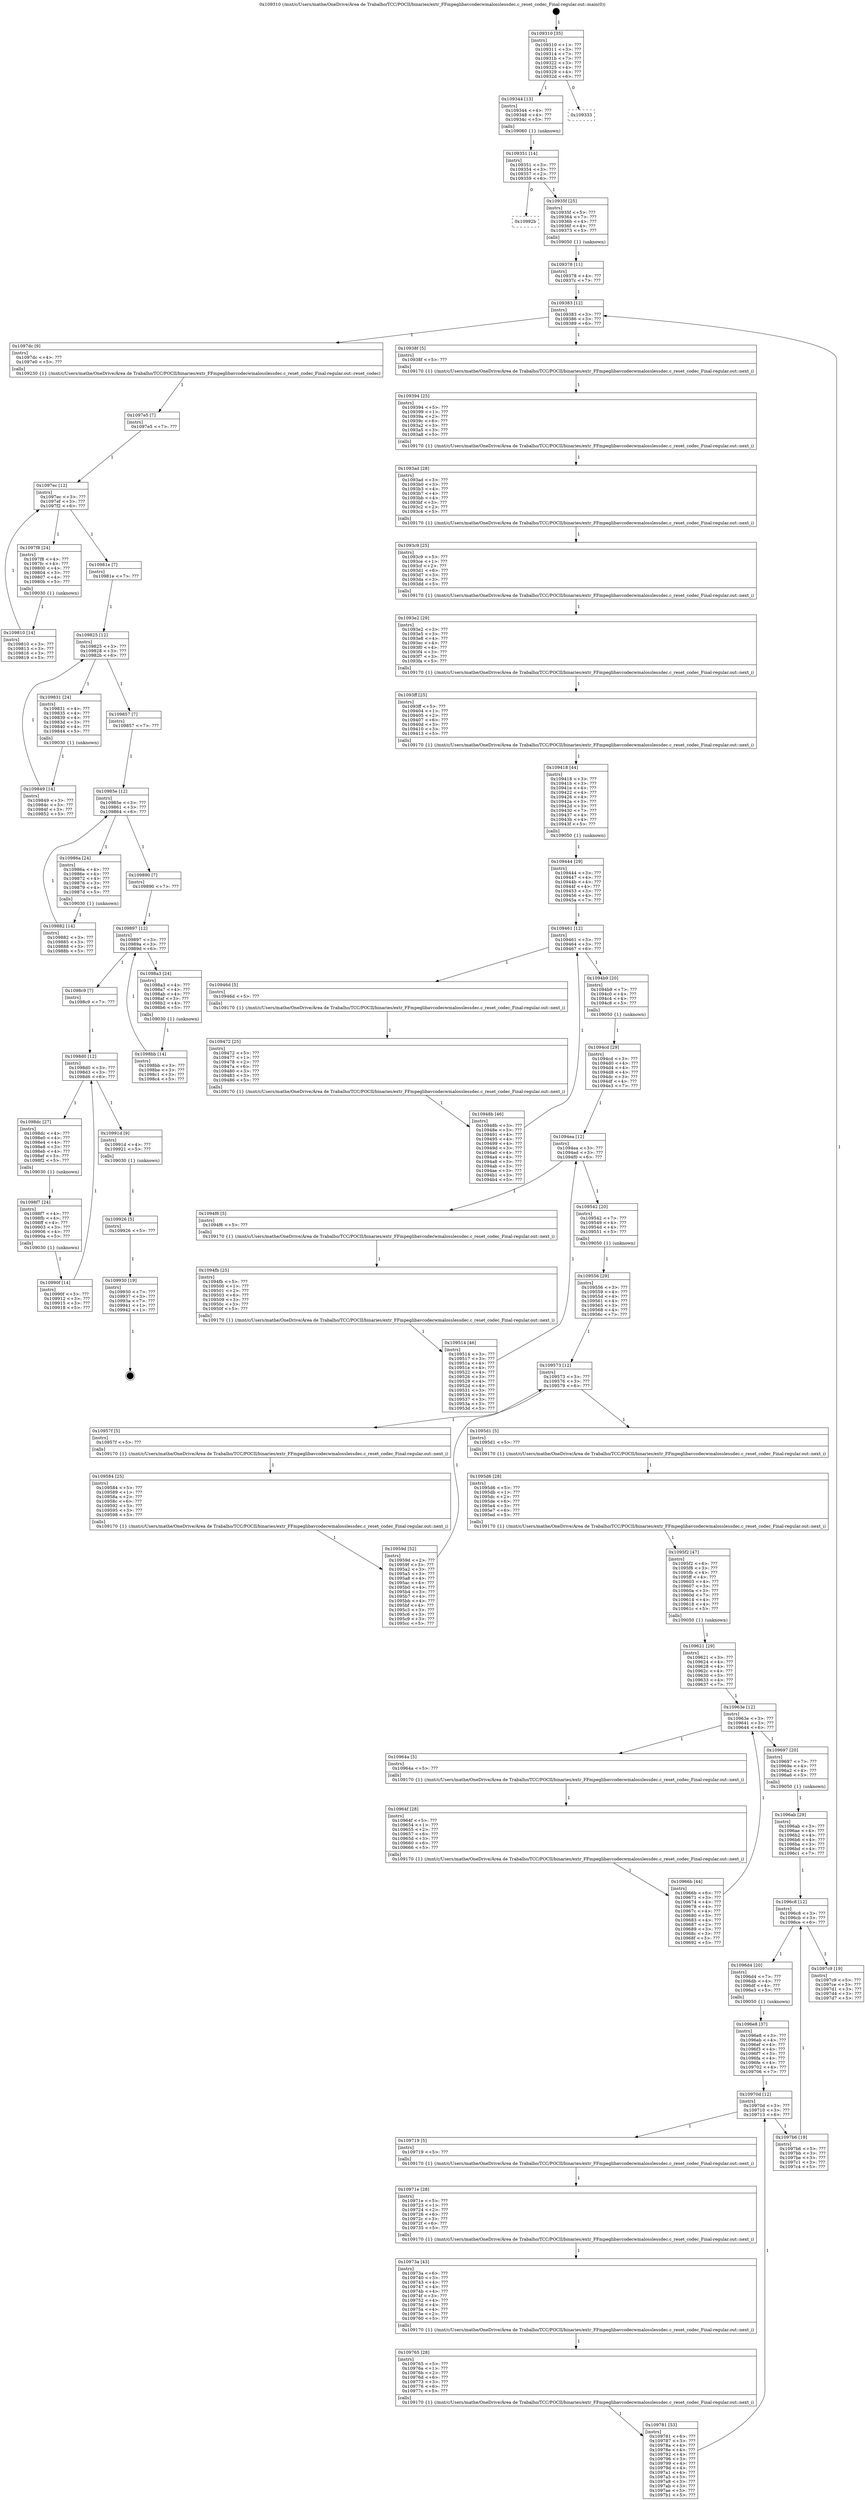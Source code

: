 digraph "0x109310" {
  label = "0x109310 (/mnt/c/Users/mathe/OneDrive/Área de Trabalho/TCC/POCII/binaries/extr_FFmpeglibavcodecwmalosslessdec.c_reset_codec_Final-regular.out::main(0))"
  labelloc = "t"
  node[shape=record]

  Entry [label="",width=0.3,height=0.3,shape=circle,fillcolor=black,style=filled]
  "0x109310" [label="{
     0x109310 [35]\l
     | [instrs]\l
     &nbsp;&nbsp;0x109310 \<+1\>: ???\l
     &nbsp;&nbsp;0x109311 \<+3\>: ???\l
     &nbsp;&nbsp;0x109314 \<+7\>: ???\l
     &nbsp;&nbsp;0x10931b \<+7\>: ???\l
     &nbsp;&nbsp;0x109322 \<+3\>: ???\l
     &nbsp;&nbsp;0x109325 \<+4\>: ???\l
     &nbsp;&nbsp;0x109329 \<+4\>: ???\l
     &nbsp;&nbsp;0x10932d \<+6\>: ???\l
  }"]
  "0x109344" [label="{
     0x109344 [13]\l
     | [instrs]\l
     &nbsp;&nbsp;0x109344 \<+4\>: ???\l
     &nbsp;&nbsp;0x109348 \<+4\>: ???\l
     &nbsp;&nbsp;0x10934c \<+5\>: ???\l
     | [calls]\l
     &nbsp;&nbsp;0x109060 \{1\} (unknown)\l
  }"]
  "0x109333" [label="{
     0x109333\l
  }", style=dashed]
  "0x109351" [label="{
     0x109351 [14]\l
     | [instrs]\l
     &nbsp;&nbsp;0x109351 \<+3\>: ???\l
     &nbsp;&nbsp;0x109354 \<+3\>: ???\l
     &nbsp;&nbsp;0x109357 \<+2\>: ???\l
     &nbsp;&nbsp;0x109359 \<+6\>: ???\l
  }"]
  "0x10992b" [label="{
     0x10992b\l
  }", style=dashed]
  "0x10935f" [label="{
     0x10935f [25]\l
     | [instrs]\l
     &nbsp;&nbsp;0x10935f \<+5\>: ???\l
     &nbsp;&nbsp;0x109364 \<+7\>: ???\l
     &nbsp;&nbsp;0x10936b \<+4\>: ???\l
     &nbsp;&nbsp;0x10936f \<+4\>: ???\l
     &nbsp;&nbsp;0x109373 \<+5\>: ???\l
     | [calls]\l
     &nbsp;&nbsp;0x109050 \{1\} (unknown)\l
  }"]
  Exit [label="",width=0.3,height=0.3,shape=circle,fillcolor=black,style=filled,peripheries=2]
  "0x109383" [label="{
     0x109383 [12]\l
     | [instrs]\l
     &nbsp;&nbsp;0x109383 \<+3\>: ???\l
     &nbsp;&nbsp;0x109386 \<+3\>: ???\l
     &nbsp;&nbsp;0x109389 \<+6\>: ???\l
  }"]
  "0x1097dc" [label="{
     0x1097dc [9]\l
     | [instrs]\l
     &nbsp;&nbsp;0x1097dc \<+4\>: ???\l
     &nbsp;&nbsp;0x1097e0 \<+5\>: ???\l
     | [calls]\l
     &nbsp;&nbsp;0x109230 \{1\} (/mnt/c/Users/mathe/OneDrive/Área de Trabalho/TCC/POCII/binaries/extr_FFmpeglibavcodecwmalosslessdec.c_reset_codec_Final-regular.out::reset_codec)\l
  }"]
  "0x10938f" [label="{
     0x10938f [5]\l
     | [instrs]\l
     &nbsp;&nbsp;0x10938f \<+5\>: ???\l
     | [calls]\l
     &nbsp;&nbsp;0x109170 \{1\} (/mnt/c/Users/mathe/OneDrive/Área de Trabalho/TCC/POCII/binaries/extr_FFmpeglibavcodecwmalosslessdec.c_reset_codec_Final-regular.out::next_i)\l
  }"]
  "0x109394" [label="{
     0x109394 [25]\l
     | [instrs]\l
     &nbsp;&nbsp;0x109394 \<+5\>: ???\l
     &nbsp;&nbsp;0x109399 \<+1\>: ???\l
     &nbsp;&nbsp;0x10939a \<+2\>: ???\l
     &nbsp;&nbsp;0x10939c \<+6\>: ???\l
     &nbsp;&nbsp;0x1093a2 \<+3\>: ???\l
     &nbsp;&nbsp;0x1093a5 \<+3\>: ???\l
     &nbsp;&nbsp;0x1093a8 \<+5\>: ???\l
     | [calls]\l
     &nbsp;&nbsp;0x109170 \{1\} (/mnt/c/Users/mathe/OneDrive/Área de Trabalho/TCC/POCII/binaries/extr_FFmpeglibavcodecwmalosslessdec.c_reset_codec_Final-regular.out::next_i)\l
  }"]
  "0x1093ad" [label="{
     0x1093ad [28]\l
     | [instrs]\l
     &nbsp;&nbsp;0x1093ad \<+3\>: ???\l
     &nbsp;&nbsp;0x1093b0 \<+3\>: ???\l
     &nbsp;&nbsp;0x1093b3 \<+4\>: ???\l
     &nbsp;&nbsp;0x1093b7 \<+4\>: ???\l
     &nbsp;&nbsp;0x1093bb \<+4\>: ???\l
     &nbsp;&nbsp;0x1093bf \<+3\>: ???\l
     &nbsp;&nbsp;0x1093c2 \<+2\>: ???\l
     &nbsp;&nbsp;0x1093c4 \<+5\>: ???\l
     | [calls]\l
     &nbsp;&nbsp;0x109170 \{1\} (/mnt/c/Users/mathe/OneDrive/Área de Trabalho/TCC/POCII/binaries/extr_FFmpeglibavcodecwmalosslessdec.c_reset_codec_Final-regular.out::next_i)\l
  }"]
  "0x1093c9" [label="{
     0x1093c9 [25]\l
     | [instrs]\l
     &nbsp;&nbsp;0x1093c9 \<+5\>: ???\l
     &nbsp;&nbsp;0x1093ce \<+1\>: ???\l
     &nbsp;&nbsp;0x1093cf \<+2\>: ???\l
     &nbsp;&nbsp;0x1093d1 \<+6\>: ???\l
     &nbsp;&nbsp;0x1093d7 \<+3\>: ???\l
     &nbsp;&nbsp;0x1093da \<+3\>: ???\l
     &nbsp;&nbsp;0x1093dd \<+5\>: ???\l
     | [calls]\l
     &nbsp;&nbsp;0x109170 \{1\} (/mnt/c/Users/mathe/OneDrive/Área de Trabalho/TCC/POCII/binaries/extr_FFmpeglibavcodecwmalosslessdec.c_reset_codec_Final-regular.out::next_i)\l
  }"]
  "0x1093e2" [label="{
     0x1093e2 [29]\l
     | [instrs]\l
     &nbsp;&nbsp;0x1093e2 \<+3\>: ???\l
     &nbsp;&nbsp;0x1093e5 \<+3\>: ???\l
     &nbsp;&nbsp;0x1093e8 \<+4\>: ???\l
     &nbsp;&nbsp;0x1093ec \<+4\>: ???\l
     &nbsp;&nbsp;0x1093f0 \<+4\>: ???\l
     &nbsp;&nbsp;0x1093f4 \<+3\>: ???\l
     &nbsp;&nbsp;0x1093f7 \<+3\>: ???\l
     &nbsp;&nbsp;0x1093fa \<+5\>: ???\l
     | [calls]\l
     &nbsp;&nbsp;0x109170 \{1\} (/mnt/c/Users/mathe/OneDrive/Área de Trabalho/TCC/POCII/binaries/extr_FFmpeglibavcodecwmalosslessdec.c_reset_codec_Final-regular.out::next_i)\l
  }"]
  "0x1093ff" [label="{
     0x1093ff [25]\l
     | [instrs]\l
     &nbsp;&nbsp;0x1093ff \<+5\>: ???\l
     &nbsp;&nbsp;0x109404 \<+1\>: ???\l
     &nbsp;&nbsp;0x109405 \<+2\>: ???\l
     &nbsp;&nbsp;0x109407 \<+6\>: ???\l
     &nbsp;&nbsp;0x10940d \<+3\>: ???\l
     &nbsp;&nbsp;0x109410 \<+3\>: ???\l
     &nbsp;&nbsp;0x109413 \<+5\>: ???\l
     | [calls]\l
     &nbsp;&nbsp;0x109170 \{1\} (/mnt/c/Users/mathe/OneDrive/Área de Trabalho/TCC/POCII/binaries/extr_FFmpeglibavcodecwmalosslessdec.c_reset_codec_Final-regular.out::next_i)\l
  }"]
  "0x109418" [label="{
     0x109418 [44]\l
     | [instrs]\l
     &nbsp;&nbsp;0x109418 \<+3\>: ???\l
     &nbsp;&nbsp;0x10941b \<+3\>: ???\l
     &nbsp;&nbsp;0x10941e \<+4\>: ???\l
     &nbsp;&nbsp;0x109422 \<+4\>: ???\l
     &nbsp;&nbsp;0x109426 \<+4\>: ???\l
     &nbsp;&nbsp;0x10942a \<+3\>: ???\l
     &nbsp;&nbsp;0x10942d \<+3\>: ???\l
     &nbsp;&nbsp;0x109430 \<+7\>: ???\l
     &nbsp;&nbsp;0x109437 \<+4\>: ???\l
     &nbsp;&nbsp;0x10943b \<+4\>: ???\l
     &nbsp;&nbsp;0x10943f \<+5\>: ???\l
     | [calls]\l
     &nbsp;&nbsp;0x109050 \{1\} (unknown)\l
  }"]
  "0x109461" [label="{
     0x109461 [12]\l
     | [instrs]\l
     &nbsp;&nbsp;0x109461 \<+3\>: ???\l
     &nbsp;&nbsp;0x109464 \<+3\>: ???\l
     &nbsp;&nbsp;0x109467 \<+6\>: ???\l
  }"]
  "0x1094b9" [label="{
     0x1094b9 [20]\l
     | [instrs]\l
     &nbsp;&nbsp;0x1094b9 \<+7\>: ???\l
     &nbsp;&nbsp;0x1094c0 \<+4\>: ???\l
     &nbsp;&nbsp;0x1094c4 \<+4\>: ???\l
     &nbsp;&nbsp;0x1094c8 \<+5\>: ???\l
     | [calls]\l
     &nbsp;&nbsp;0x109050 \{1\} (unknown)\l
  }"]
  "0x10946d" [label="{
     0x10946d [5]\l
     | [instrs]\l
     &nbsp;&nbsp;0x10946d \<+5\>: ???\l
     | [calls]\l
     &nbsp;&nbsp;0x109170 \{1\} (/mnt/c/Users/mathe/OneDrive/Área de Trabalho/TCC/POCII/binaries/extr_FFmpeglibavcodecwmalosslessdec.c_reset_codec_Final-regular.out::next_i)\l
  }"]
  "0x109472" [label="{
     0x109472 [25]\l
     | [instrs]\l
     &nbsp;&nbsp;0x109472 \<+5\>: ???\l
     &nbsp;&nbsp;0x109477 \<+1\>: ???\l
     &nbsp;&nbsp;0x109478 \<+2\>: ???\l
     &nbsp;&nbsp;0x10947a \<+6\>: ???\l
     &nbsp;&nbsp;0x109480 \<+3\>: ???\l
     &nbsp;&nbsp;0x109483 \<+3\>: ???\l
     &nbsp;&nbsp;0x109486 \<+5\>: ???\l
     | [calls]\l
     &nbsp;&nbsp;0x109170 \{1\} (/mnt/c/Users/mathe/OneDrive/Área de Trabalho/TCC/POCII/binaries/extr_FFmpeglibavcodecwmalosslessdec.c_reset_codec_Final-regular.out::next_i)\l
  }"]
  "0x10948b" [label="{
     0x10948b [46]\l
     | [instrs]\l
     &nbsp;&nbsp;0x10948b \<+3\>: ???\l
     &nbsp;&nbsp;0x10948e \<+3\>: ???\l
     &nbsp;&nbsp;0x109491 \<+4\>: ???\l
     &nbsp;&nbsp;0x109495 \<+4\>: ???\l
     &nbsp;&nbsp;0x109499 \<+4\>: ???\l
     &nbsp;&nbsp;0x10949d \<+3\>: ???\l
     &nbsp;&nbsp;0x1094a0 \<+4\>: ???\l
     &nbsp;&nbsp;0x1094a4 \<+4\>: ???\l
     &nbsp;&nbsp;0x1094a8 \<+3\>: ???\l
     &nbsp;&nbsp;0x1094ab \<+3\>: ???\l
     &nbsp;&nbsp;0x1094ae \<+3\>: ???\l
     &nbsp;&nbsp;0x1094b1 \<+3\>: ???\l
     &nbsp;&nbsp;0x1094b4 \<+5\>: ???\l
  }"]
  "0x109444" [label="{
     0x109444 [29]\l
     | [instrs]\l
     &nbsp;&nbsp;0x109444 \<+3\>: ???\l
     &nbsp;&nbsp;0x109447 \<+4\>: ???\l
     &nbsp;&nbsp;0x10944b \<+4\>: ???\l
     &nbsp;&nbsp;0x10944f \<+4\>: ???\l
     &nbsp;&nbsp;0x109453 \<+3\>: ???\l
     &nbsp;&nbsp;0x109456 \<+4\>: ???\l
     &nbsp;&nbsp;0x10945a \<+7\>: ???\l
  }"]
  "0x1094ea" [label="{
     0x1094ea [12]\l
     | [instrs]\l
     &nbsp;&nbsp;0x1094ea \<+3\>: ???\l
     &nbsp;&nbsp;0x1094ed \<+3\>: ???\l
     &nbsp;&nbsp;0x1094f0 \<+6\>: ???\l
  }"]
  "0x109542" [label="{
     0x109542 [20]\l
     | [instrs]\l
     &nbsp;&nbsp;0x109542 \<+7\>: ???\l
     &nbsp;&nbsp;0x109549 \<+4\>: ???\l
     &nbsp;&nbsp;0x10954d \<+4\>: ???\l
     &nbsp;&nbsp;0x109551 \<+5\>: ???\l
     | [calls]\l
     &nbsp;&nbsp;0x109050 \{1\} (unknown)\l
  }"]
  "0x1094f6" [label="{
     0x1094f6 [5]\l
     | [instrs]\l
     &nbsp;&nbsp;0x1094f6 \<+5\>: ???\l
     | [calls]\l
     &nbsp;&nbsp;0x109170 \{1\} (/mnt/c/Users/mathe/OneDrive/Área de Trabalho/TCC/POCII/binaries/extr_FFmpeglibavcodecwmalosslessdec.c_reset_codec_Final-regular.out::next_i)\l
  }"]
  "0x1094fb" [label="{
     0x1094fb [25]\l
     | [instrs]\l
     &nbsp;&nbsp;0x1094fb \<+5\>: ???\l
     &nbsp;&nbsp;0x109500 \<+1\>: ???\l
     &nbsp;&nbsp;0x109501 \<+2\>: ???\l
     &nbsp;&nbsp;0x109503 \<+6\>: ???\l
     &nbsp;&nbsp;0x109509 \<+3\>: ???\l
     &nbsp;&nbsp;0x10950c \<+3\>: ???\l
     &nbsp;&nbsp;0x10950f \<+5\>: ???\l
     | [calls]\l
     &nbsp;&nbsp;0x109170 \{1\} (/mnt/c/Users/mathe/OneDrive/Área de Trabalho/TCC/POCII/binaries/extr_FFmpeglibavcodecwmalosslessdec.c_reset_codec_Final-regular.out::next_i)\l
  }"]
  "0x109514" [label="{
     0x109514 [46]\l
     | [instrs]\l
     &nbsp;&nbsp;0x109514 \<+3\>: ???\l
     &nbsp;&nbsp;0x109517 \<+3\>: ???\l
     &nbsp;&nbsp;0x10951a \<+4\>: ???\l
     &nbsp;&nbsp;0x10951e \<+4\>: ???\l
     &nbsp;&nbsp;0x109522 \<+4\>: ???\l
     &nbsp;&nbsp;0x109526 \<+3\>: ???\l
     &nbsp;&nbsp;0x109529 \<+4\>: ???\l
     &nbsp;&nbsp;0x10952d \<+4\>: ???\l
     &nbsp;&nbsp;0x109531 \<+3\>: ???\l
     &nbsp;&nbsp;0x109534 \<+3\>: ???\l
     &nbsp;&nbsp;0x109537 \<+3\>: ???\l
     &nbsp;&nbsp;0x10953a \<+3\>: ???\l
     &nbsp;&nbsp;0x10953d \<+5\>: ???\l
  }"]
  "0x1094cd" [label="{
     0x1094cd [29]\l
     | [instrs]\l
     &nbsp;&nbsp;0x1094cd \<+3\>: ???\l
     &nbsp;&nbsp;0x1094d0 \<+4\>: ???\l
     &nbsp;&nbsp;0x1094d4 \<+4\>: ???\l
     &nbsp;&nbsp;0x1094d8 \<+4\>: ???\l
     &nbsp;&nbsp;0x1094dc \<+3\>: ???\l
     &nbsp;&nbsp;0x1094df \<+4\>: ???\l
     &nbsp;&nbsp;0x1094e3 \<+7\>: ???\l
  }"]
  "0x109573" [label="{
     0x109573 [12]\l
     | [instrs]\l
     &nbsp;&nbsp;0x109573 \<+3\>: ???\l
     &nbsp;&nbsp;0x109576 \<+3\>: ???\l
     &nbsp;&nbsp;0x109579 \<+6\>: ???\l
  }"]
  "0x1095d1" [label="{
     0x1095d1 [5]\l
     | [instrs]\l
     &nbsp;&nbsp;0x1095d1 \<+5\>: ???\l
     | [calls]\l
     &nbsp;&nbsp;0x109170 \{1\} (/mnt/c/Users/mathe/OneDrive/Área de Trabalho/TCC/POCII/binaries/extr_FFmpeglibavcodecwmalosslessdec.c_reset_codec_Final-regular.out::next_i)\l
  }"]
  "0x10957f" [label="{
     0x10957f [5]\l
     | [instrs]\l
     &nbsp;&nbsp;0x10957f \<+5\>: ???\l
     | [calls]\l
     &nbsp;&nbsp;0x109170 \{1\} (/mnt/c/Users/mathe/OneDrive/Área de Trabalho/TCC/POCII/binaries/extr_FFmpeglibavcodecwmalosslessdec.c_reset_codec_Final-regular.out::next_i)\l
  }"]
  "0x109584" [label="{
     0x109584 [25]\l
     | [instrs]\l
     &nbsp;&nbsp;0x109584 \<+5\>: ???\l
     &nbsp;&nbsp;0x109589 \<+1\>: ???\l
     &nbsp;&nbsp;0x10958a \<+2\>: ???\l
     &nbsp;&nbsp;0x10958c \<+6\>: ???\l
     &nbsp;&nbsp;0x109592 \<+3\>: ???\l
     &nbsp;&nbsp;0x109595 \<+3\>: ???\l
     &nbsp;&nbsp;0x109598 \<+5\>: ???\l
     | [calls]\l
     &nbsp;&nbsp;0x109170 \{1\} (/mnt/c/Users/mathe/OneDrive/Área de Trabalho/TCC/POCII/binaries/extr_FFmpeglibavcodecwmalosslessdec.c_reset_codec_Final-regular.out::next_i)\l
  }"]
  "0x10959d" [label="{
     0x10959d [52]\l
     | [instrs]\l
     &nbsp;&nbsp;0x10959d \<+2\>: ???\l
     &nbsp;&nbsp;0x10959f \<+3\>: ???\l
     &nbsp;&nbsp;0x1095a2 \<+3\>: ???\l
     &nbsp;&nbsp;0x1095a5 \<+3\>: ???\l
     &nbsp;&nbsp;0x1095a8 \<+4\>: ???\l
     &nbsp;&nbsp;0x1095ac \<+4\>: ???\l
     &nbsp;&nbsp;0x1095b0 \<+4\>: ???\l
     &nbsp;&nbsp;0x1095b4 \<+3\>: ???\l
     &nbsp;&nbsp;0x1095b7 \<+4\>: ???\l
     &nbsp;&nbsp;0x1095bb \<+4\>: ???\l
     &nbsp;&nbsp;0x1095bf \<+4\>: ???\l
     &nbsp;&nbsp;0x1095c3 \<+3\>: ???\l
     &nbsp;&nbsp;0x1095c6 \<+3\>: ???\l
     &nbsp;&nbsp;0x1095c9 \<+3\>: ???\l
     &nbsp;&nbsp;0x1095cc \<+5\>: ???\l
  }"]
  "0x109556" [label="{
     0x109556 [29]\l
     | [instrs]\l
     &nbsp;&nbsp;0x109556 \<+3\>: ???\l
     &nbsp;&nbsp;0x109559 \<+4\>: ???\l
     &nbsp;&nbsp;0x10955d \<+4\>: ???\l
     &nbsp;&nbsp;0x109561 \<+4\>: ???\l
     &nbsp;&nbsp;0x109565 \<+3\>: ???\l
     &nbsp;&nbsp;0x109568 \<+4\>: ???\l
     &nbsp;&nbsp;0x10956c \<+7\>: ???\l
  }"]
  "0x1095d6" [label="{
     0x1095d6 [28]\l
     | [instrs]\l
     &nbsp;&nbsp;0x1095d6 \<+5\>: ???\l
     &nbsp;&nbsp;0x1095db \<+1\>: ???\l
     &nbsp;&nbsp;0x1095dc \<+2\>: ???\l
     &nbsp;&nbsp;0x1095de \<+6\>: ???\l
     &nbsp;&nbsp;0x1095e4 \<+3\>: ???\l
     &nbsp;&nbsp;0x1095e7 \<+6\>: ???\l
     &nbsp;&nbsp;0x1095ed \<+5\>: ???\l
     | [calls]\l
     &nbsp;&nbsp;0x109170 \{1\} (/mnt/c/Users/mathe/OneDrive/Área de Trabalho/TCC/POCII/binaries/extr_FFmpeglibavcodecwmalosslessdec.c_reset_codec_Final-regular.out::next_i)\l
  }"]
  "0x1095f2" [label="{
     0x1095f2 [47]\l
     | [instrs]\l
     &nbsp;&nbsp;0x1095f2 \<+6\>: ???\l
     &nbsp;&nbsp;0x1095f8 \<+3\>: ???\l
     &nbsp;&nbsp;0x1095fb \<+4\>: ???\l
     &nbsp;&nbsp;0x1095ff \<+4\>: ???\l
     &nbsp;&nbsp;0x109603 \<+4\>: ???\l
     &nbsp;&nbsp;0x109607 \<+3\>: ???\l
     &nbsp;&nbsp;0x10960a \<+3\>: ???\l
     &nbsp;&nbsp;0x10960d \<+7\>: ???\l
     &nbsp;&nbsp;0x109614 \<+4\>: ???\l
     &nbsp;&nbsp;0x109618 \<+4\>: ???\l
     &nbsp;&nbsp;0x10961c \<+5\>: ???\l
     | [calls]\l
     &nbsp;&nbsp;0x109050 \{1\} (unknown)\l
  }"]
  "0x10963e" [label="{
     0x10963e [12]\l
     | [instrs]\l
     &nbsp;&nbsp;0x10963e \<+3\>: ???\l
     &nbsp;&nbsp;0x109641 \<+3\>: ???\l
     &nbsp;&nbsp;0x109644 \<+6\>: ???\l
  }"]
  "0x109697" [label="{
     0x109697 [20]\l
     | [instrs]\l
     &nbsp;&nbsp;0x109697 \<+7\>: ???\l
     &nbsp;&nbsp;0x10969e \<+4\>: ???\l
     &nbsp;&nbsp;0x1096a2 \<+4\>: ???\l
     &nbsp;&nbsp;0x1096a6 \<+5\>: ???\l
     | [calls]\l
     &nbsp;&nbsp;0x109050 \{1\} (unknown)\l
  }"]
  "0x10964a" [label="{
     0x10964a [5]\l
     | [instrs]\l
     &nbsp;&nbsp;0x10964a \<+5\>: ???\l
     | [calls]\l
     &nbsp;&nbsp;0x109170 \{1\} (/mnt/c/Users/mathe/OneDrive/Área de Trabalho/TCC/POCII/binaries/extr_FFmpeglibavcodecwmalosslessdec.c_reset_codec_Final-regular.out::next_i)\l
  }"]
  "0x10964f" [label="{
     0x10964f [28]\l
     | [instrs]\l
     &nbsp;&nbsp;0x10964f \<+5\>: ???\l
     &nbsp;&nbsp;0x109654 \<+1\>: ???\l
     &nbsp;&nbsp;0x109655 \<+2\>: ???\l
     &nbsp;&nbsp;0x109657 \<+6\>: ???\l
     &nbsp;&nbsp;0x10965d \<+3\>: ???\l
     &nbsp;&nbsp;0x109660 \<+6\>: ???\l
     &nbsp;&nbsp;0x109666 \<+5\>: ???\l
     | [calls]\l
     &nbsp;&nbsp;0x109170 \{1\} (/mnt/c/Users/mathe/OneDrive/Área de Trabalho/TCC/POCII/binaries/extr_FFmpeglibavcodecwmalosslessdec.c_reset_codec_Final-regular.out::next_i)\l
  }"]
  "0x10966b" [label="{
     0x10966b [44]\l
     | [instrs]\l
     &nbsp;&nbsp;0x10966b \<+6\>: ???\l
     &nbsp;&nbsp;0x109671 \<+3\>: ???\l
     &nbsp;&nbsp;0x109674 \<+4\>: ???\l
     &nbsp;&nbsp;0x109678 \<+4\>: ???\l
     &nbsp;&nbsp;0x10967c \<+4\>: ???\l
     &nbsp;&nbsp;0x109680 \<+3\>: ???\l
     &nbsp;&nbsp;0x109683 \<+4\>: ???\l
     &nbsp;&nbsp;0x109687 \<+2\>: ???\l
     &nbsp;&nbsp;0x109689 \<+3\>: ???\l
     &nbsp;&nbsp;0x10968c \<+3\>: ???\l
     &nbsp;&nbsp;0x10968f \<+3\>: ???\l
     &nbsp;&nbsp;0x109692 \<+5\>: ???\l
  }"]
  "0x109621" [label="{
     0x109621 [29]\l
     | [instrs]\l
     &nbsp;&nbsp;0x109621 \<+3\>: ???\l
     &nbsp;&nbsp;0x109624 \<+4\>: ???\l
     &nbsp;&nbsp;0x109628 \<+4\>: ???\l
     &nbsp;&nbsp;0x10962c \<+4\>: ???\l
     &nbsp;&nbsp;0x109630 \<+3\>: ???\l
     &nbsp;&nbsp;0x109633 \<+4\>: ???\l
     &nbsp;&nbsp;0x109637 \<+7\>: ???\l
  }"]
  "0x1096c8" [label="{
     0x1096c8 [12]\l
     | [instrs]\l
     &nbsp;&nbsp;0x1096c8 \<+3\>: ???\l
     &nbsp;&nbsp;0x1096cb \<+3\>: ???\l
     &nbsp;&nbsp;0x1096ce \<+6\>: ???\l
  }"]
  "0x1097c9" [label="{
     0x1097c9 [19]\l
     | [instrs]\l
     &nbsp;&nbsp;0x1097c9 \<+5\>: ???\l
     &nbsp;&nbsp;0x1097ce \<+3\>: ???\l
     &nbsp;&nbsp;0x1097d1 \<+3\>: ???\l
     &nbsp;&nbsp;0x1097d4 \<+3\>: ???\l
     &nbsp;&nbsp;0x1097d7 \<+5\>: ???\l
  }"]
  "0x1096d4" [label="{
     0x1096d4 [20]\l
     | [instrs]\l
     &nbsp;&nbsp;0x1096d4 \<+7\>: ???\l
     &nbsp;&nbsp;0x1096db \<+4\>: ???\l
     &nbsp;&nbsp;0x1096df \<+4\>: ???\l
     &nbsp;&nbsp;0x1096e3 \<+5\>: ???\l
     | [calls]\l
     &nbsp;&nbsp;0x109050 \{1\} (unknown)\l
  }"]
  "0x10970d" [label="{
     0x10970d [12]\l
     | [instrs]\l
     &nbsp;&nbsp;0x10970d \<+3\>: ???\l
     &nbsp;&nbsp;0x109710 \<+3\>: ???\l
     &nbsp;&nbsp;0x109713 \<+6\>: ???\l
  }"]
  "0x1097b6" [label="{
     0x1097b6 [19]\l
     | [instrs]\l
     &nbsp;&nbsp;0x1097b6 \<+5\>: ???\l
     &nbsp;&nbsp;0x1097bb \<+3\>: ???\l
     &nbsp;&nbsp;0x1097be \<+3\>: ???\l
     &nbsp;&nbsp;0x1097c1 \<+3\>: ???\l
     &nbsp;&nbsp;0x1097c4 \<+5\>: ???\l
  }"]
  "0x109719" [label="{
     0x109719 [5]\l
     | [instrs]\l
     &nbsp;&nbsp;0x109719 \<+5\>: ???\l
     | [calls]\l
     &nbsp;&nbsp;0x109170 \{1\} (/mnt/c/Users/mathe/OneDrive/Área de Trabalho/TCC/POCII/binaries/extr_FFmpeglibavcodecwmalosslessdec.c_reset_codec_Final-regular.out::next_i)\l
  }"]
  "0x10971e" [label="{
     0x10971e [28]\l
     | [instrs]\l
     &nbsp;&nbsp;0x10971e \<+5\>: ???\l
     &nbsp;&nbsp;0x109723 \<+1\>: ???\l
     &nbsp;&nbsp;0x109724 \<+2\>: ???\l
     &nbsp;&nbsp;0x109726 \<+6\>: ???\l
     &nbsp;&nbsp;0x10972c \<+3\>: ???\l
     &nbsp;&nbsp;0x10972f \<+6\>: ???\l
     &nbsp;&nbsp;0x109735 \<+5\>: ???\l
     | [calls]\l
     &nbsp;&nbsp;0x109170 \{1\} (/mnt/c/Users/mathe/OneDrive/Área de Trabalho/TCC/POCII/binaries/extr_FFmpeglibavcodecwmalosslessdec.c_reset_codec_Final-regular.out::next_i)\l
  }"]
  "0x10973a" [label="{
     0x10973a [43]\l
     | [instrs]\l
     &nbsp;&nbsp;0x10973a \<+6\>: ???\l
     &nbsp;&nbsp;0x109740 \<+3\>: ???\l
     &nbsp;&nbsp;0x109743 \<+4\>: ???\l
     &nbsp;&nbsp;0x109747 \<+4\>: ???\l
     &nbsp;&nbsp;0x10974b \<+4\>: ???\l
     &nbsp;&nbsp;0x10974f \<+3\>: ???\l
     &nbsp;&nbsp;0x109752 \<+4\>: ???\l
     &nbsp;&nbsp;0x109756 \<+4\>: ???\l
     &nbsp;&nbsp;0x10975a \<+4\>: ???\l
     &nbsp;&nbsp;0x10975e \<+2\>: ???\l
     &nbsp;&nbsp;0x109760 \<+5\>: ???\l
     | [calls]\l
     &nbsp;&nbsp;0x109170 \{1\} (/mnt/c/Users/mathe/OneDrive/Área de Trabalho/TCC/POCII/binaries/extr_FFmpeglibavcodecwmalosslessdec.c_reset_codec_Final-regular.out::next_i)\l
  }"]
  "0x109765" [label="{
     0x109765 [28]\l
     | [instrs]\l
     &nbsp;&nbsp;0x109765 \<+5\>: ???\l
     &nbsp;&nbsp;0x10976a \<+1\>: ???\l
     &nbsp;&nbsp;0x10976b \<+2\>: ???\l
     &nbsp;&nbsp;0x10976d \<+6\>: ???\l
     &nbsp;&nbsp;0x109773 \<+3\>: ???\l
     &nbsp;&nbsp;0x109776 \<+6\>: ???\l
     &nbsp;&nbsp;0x10977c \<+5\>: ???\l
     | [calls]\l
     &nbsp;&nbsp;0x109170 \{1\} (/mnt/c/Users/mathe/OneDrive/Área de Trabalho/TCC/POCII/binaries/extr_FFmpeglibavcodecwmalosslessdec.c_reset_codec_Final-regular.out::next_i)\l
  }"]
  "0x109781" [label="{
     0x109781 [53]\l
     | [instrs]\l
     &nbsp;&nbsp;0x109781 \<+6\>: ???\l
     &nbsp;&nbsp;0x109787 \<+3\>: ???\l
     &nbsp;&nbsp;0x10978a \<+4\>: ???\l
     &nbsp;&nbsp;0x10978e \<+4\>: ???\l
     &nbsp;&nbsp;0x109792 \<+4\>: ???\l
     &nbsp;&nbsp;0x109796 \<+3\>: ???\l
     &nbsp;&nbsp;0x109799 \<+4\>: ???\l
     &nbsp;&nbsp;0x10979d \<+4\>: ???\l
     &nbsp;&nbsp;0x1097a1 \<+4\>: ???\l
     &nbsp;&nbsp;0x1097a5 \<+3\>: ???\l
     &nbsp;&nbsp;0x1097a8 \<+3\>: ???\l
     &nbsp;&nbsp;0x1097ab \<+3\>: ???\l
     &nbsp;&nbsp;0x1097ae \<+3\>: ???\l
     &nbsp;&nbsp;0x1097b1 \<+5\>: ???\l
  }"]
  "0x1096e8" [label="{
     0x1096e8 [37]\l
     | [instrs]\l
     &nbsp;&nbsp;0x1096e8 \<+3\>: ???\l
     &nbsp;&nbsp;0x1096eb \<+4\>: ???\l
     &nbsp;&nbsp;0x1096ef \<+4\>: ???\l
     &nbsp;&nbsp;0x1096f3 \<+4\>: ???\l
     &nbsp;&nbsp;0x1096f7 \<+3\>: ???\l
     &nbsp;&nbsp;0x1096fa \<+4\>: ???\l
     &nbsp;&nbsp;0x1096fe \<+4\>: ???\l
     &nbsp;&nbsp;0x109702 \<+4\>: ???\l
     &nbsp;&nbsp;0x109706 \<+7\>: ???\l
  }"]
  "0x109930" [label="{
     0x109930 [19]\l
     | [instrs]\l
     &nbsp;&nbsp;0x109930 \<+7\>: ???\l
     &nbsp;&nbsp;0x109937 \<+3\>: ???\l
     &nbsp;&nbsp;0x10993a \<+7\>: ???\l
     &nbsp;&nbsp;0x109941 \<+1\>: ???\l
     &nbsp;&nbsp;0x109942 \<+1\>: ???\l
  }"]
  "0x1096ab" [label="{
     0x1096ab [29]\l
     | [instrs]\l
     &nbsp;&nbsp;0x1096ab \<+3\>: ???\l
     &nbsp;&nbsp;0x1096ae \<+4\>: ???\l
     &nbsp;&nbsp;0x1096b2 \<+4\>: ???\l
     &nbsp;&nbsp;0x1096b6 \<+4\>: ???\l
     &nbsp;&nbsp;0x1096ba \<+3\>: ???\l
     &nbsp;&nbsp;0x1096bd \<+4\>: ???\l
     &nbsp;&nbsp;0x1096c1 \<+7\>: ???\l
  }"]
  "0x109926" [label="{
     0x109926 [5]\l
     | [instrs]\l
     &nbsp;&nbsp;0x109926 \<+5\>: ???\l
  }"]
  "0x109378" [label="{
     0x109378 [11]\l
     | [instrs]\l
     &nbsp;&nbsp;0x109378 \<+4\>: ???\l
     &nbsp;&nbsp;0x10937c \<+7\>: ???\l
  }"]
  "0x1097ec" [label="{
     0x1097ec [12]\l
     | [instrs]\l
     &nbsp;&nbsp;0x1097ec \<+3\>: ???\l
     &nbsp;&nbsp;0x1097ef \<+3\>: ???\l
     &nbsp;&nbsp;0x1097f2 \<+6\>: ???\l
  }"]
  "0x109825" [label="{
     0x109825 [12]\l
     | [instrs]\l
     &nbsp;&nbsp;0x109825 \<+3\>: ???\l
     &nbsp;&nbsp;0x109828 \<+3\>: ???\l
     &nbsp;&nbsp;0x10982b \<+6\>: ???\l
  }"]
  "0x1097f8" [label="{
     0x1097f8 [24]\l
     | [instrs]\l
     &nbsp;&nbsp;0x1097f8 \<+4\>: ???\l
     &nbsp;&nbsp;0x1097fc \<+4\>: ???\l
     &nbsp;&nbsp;0x109800 \<+4\>: ???\l
     &nbsp;&nbsp;0x109804 \<+3\>: ???\l
     &nbsp;&nbsp;0x109807 \<+4\>: ???\l
     &nbsp;&nbsp;0x10980b \<+5\>: ???\l
     | [calls]\l
     &nbsp;&nbsp;0x109030 \{1\} (unknown)\l
  }"]
  "0x109810" [label="{
     0x109810 [14]\l
     | [instrs]\l
     &nbsp;&nbsp;0x109810 \<+3\>: ???\l
     &nbsp;&nbsp;0x109813 \<+3\>: ???\l
     &nbsp;&nbsp;0x109816 \<+3\>: ???\l
     &nbsp;&nbsp;0x109819 \<+5\>: ???\l
  }"]
  "0x1097e5" [label="{
     0x1097e5 [7]\l
     | [instrs]\l
     &nbsp;&nbsp;0x1097e5 \<+7\>: ???\l
  }"]
  "0x10985e" [label="{
     0x10985e [12]\l
     | [instrs]\l
     &nbsp;&nbsp;0x10985e \<+3\>: ???\l
     &nbsp;&nbsp;0x109861 \<+3\>: ???\l
     &nbsp;&nbsp;0x109864 \<+6\>: ???\l
  }"]
  "0x109831" [label="{
     0x109831 [24]\l
     | [instrs]\l
     &nbsp;&nbsp;0x109831 \<+4\>: ???\l
     &nbsp;&nbsp;0x109835 \<+4\>: ???\l
     &nbsp;&nbsp;0x109839 \<+4\>: ???\l
     &nbsp;&nbsp;0x10983d \<+3\>: ???\l
     &nbsp;&nbsp;0x109840 \<+4\>: ???\l
     &nbsp;&nbsp;0x109844 \<+5\>: ???\l
     | [calls]\l
     &nbsp;&nbsp;0x109030 \{1\} (unknown)\l
  }"]
  "0x109849" [label="{
     0x109849 [14]\l
     | [instrs]\l
     &nbsp;&nbsp;0x109849 \<+3\>: ???\l
     &nbsp;&nbsp;0x10984c \<+3\>: ???\l
     &nbsp;&nbsp;0x10984f \<+3\>: ???\l
     &nbsp;&nbsp;0x109852 \<+5\>: ???\l
  }"]
  "0x10981e" [label="{
     0x10981e [7]\l
     | [instrs]\l
     &nbsp;&nbsp;0x10981e \<+7\>: ???\l
  }"]
  "0x109897" [label="{
     0x109897 [12]\l
     | [instrs]\l
     &nbsp;&nbsp;0x109897 \<+3\>: ???\l
     &nbsp;&nbsp;0x10989a \<+3\>: ???\l
     &nbsp;&nbsp;0x10989d \<+6\>: ???\l
  }"]
  "0x10986a" [label="{
     0x10986a [24]\l
     | [instrs]\l
     &nbsp;&nbsp;0x10986a \<+4\>: ???\l
     &nbsp;&nbsp;0x10986e \<+4\>: ???\l
     &nbsp;&nbsp;0x109872 \<+4\>: ???\l
     &nbsp;&nbsp;0x109876 \<+3\>: ???\l
     &nbsp;&nbsp;0x109879 \<+4\>: ???\l
     &nbsp;&nbsp;0x10987d \<+5\>: ???\l
     | [calls]\l
     &nbsp;&nbsp;0x109030 \{1\} (unknown)\l
  }"]
  "0x109882" [label="{
     0x109882 [14]\l
     | [instrs]\l
     &nbsp;&nbsp;0x109882 \<+3\>: ???\l
     &nbsp;&nbsp;0x109885 \<+3\>: ???\l
     &nbsp;&nbsp;0x109888 \<+3\>: ???\l
     &nbsp;&nbsp;0x10988b \<+5\>: ???\l
  }"]
  "0x109857" [label="{
     0x109857 [7]\l
     | [instrs]\l
     &nbsp;&nbsp;0x109857 \<+7\>: ???\l
  }"]
  "0x1098d0" [label="{
     0x1098d0 [12]\l
     | [instrs]\l
     &nbsp;&nbsp;0x1098d0 \<+3\>: ???\l
     &nbsp;&nbsp;0x1098d3 \<+3\>: ???\l
     &nbsp;&nbsp;0x1098d6 \<+6\>: ???\l
  }"]
  "0x1098a3" [label="{
     0x1098a3 [24]\l
     | [instrs]\l
     &nbsp;&nbsp;0x1098a3 \<+4\>: ???\l
     &nbsp;&nbsp;0x1098a7 \<+4\>: ???\l
     &nbsp;&nbsp;0x1098ab \<+4\>: ???\l
     &nbsp;&nbsp;0x1098af \<+3\>: ???\l
     &nbsp;&nbsp;0x1098b2 \<+4\>: ???\l
     &nbsp;&nbsp;0x1098b6 \<+5\>: ???\l
     | [calls]\l
     &nbsp;&nbsp;0x109030 \{1\} (unknown)\l
  }"]
  "0x1098bb" [label="{
     0x1098bb [14]\l
     | [instrs]\l
     &nbsp;&nbsp;0x1098bb \<+3\>: ???\l
     &nbsp;&nbsp;0x1098be \<+3\>: ???\l
     &nbsp;&nbsp;0x1098c1 \<+3\>: ???\l
     &nbsp;&nbsp;0x1098c4 \<+5\>: ???\l
  }"]
  "0x109890" [label="{
     0x109890 [7]\l
     | [instrs]\l
     &nbsp;&nbsp;0x109890 \<+7\>: ???\l
  }"]
  "0x10991d" [label="{
     0x10991d [9]\l
     | [instrs]\l
     &nbsp;&nbsp;0x10991d \<+4\>: ???\l
     &nbsp;&nbsp;0x109921 \<+5\>: ???\l
     | [calls]\l
     &nbsp;&nbsp;0x109030 \{1\} (unknown)\l
  }"]
  "0x1098dc" [label="{
     0x1098dc [27]\l
     | [instrs]\l
     &nbsp;&nbsp;0x1098dc \<+4\>: ???\l
     &nbsp;&nbsp;0x1098e0 \<+4\>: ???\l
     &nbsp;&nbsp;0x1098e4 \<+4\>: ???\l
     &nbsp;&nbsp;0x1098e8 \<+3\>: ???\l
     &nbsp;&nbsp;0x1098eb \<+4\>: ???\l
     &nbsp;&nbsp;0x1098ef \<+3\>: ???\l
     &nbsp;&nbsp;0x1098f2 \<+5\>: ???\l
     | [calls]\l
     &nbsp;&nbsp;0x109030 \{1\} (unknown)\l
  }"]
  "0x1098f7" [label="{
     0x1098f7 [24]\l
     | [instrs]\l
     &nbsp;&nbsp;0x1098f7 \<+4\>: ???\l
     &nbsp;&nbsp;0x1098fb \<+4\>: ???\l
     &nbsp;&nbsp;0x1098ff \<+4\>: ???\l
     &nbsp;&nbsp;0x109903 \<+3\>: ???\l
     &nbsp;&nbsp;0x109906 \<+4\>: ???\l
     &nbsp;&nbsp;0x10990a \<+5\>: ???\l
     | [calls]\l
     &nbsp;&nbsp;0x109030 \{1\} (unknown)\l
  }"]
  "0x10990f" [label="{
     0x10990f [14]\l
     | [instrs]\l
     &nbsp;&nbsp;0x10990f \<+3\>: ???\l
     &nbsp;&nbsp;0x109912 \<+3\>: ???\l
     &nbsp;&nbsp;0x109915 \<+3\>: ???\l
     &nbsp;&nbsp;0x109918 \<+5\>: ???\l
  }"]
  "0x1098c9" [label="{
     0x1098c9 [7]\l
     | [instrs]\l
     &nbsp;&nbsp;0x1098c9 \<+7\>: ???\l
  }"]
  Entry -> "0x109310" [label=" 1"]
  "0x109310" -> "0x109344" [label=" 1"]
  "0x109310" -> "0x109333" [label=" 0"]
  "0x109344" -> "0x109351" [label=" 1"]
  "0x109351" -> "0x10992b" [label=" 0"]
  "0x109351" -> "0x10935f" [label=" 1"]
  "0x109930" -> Exit [label=" 1"]
  "0x10935f" -> "0x109378" [label=" 1"]
  "0x109383" -> "0x1097dc" [label=" 1"]
  "0x109383" -> "0x10938f" [label=" 1"]
  "0x10938f" -> "0x109394" [label=" 1"]
  "0x109394" -> "0x1093ad" [label=" 1"]
  "0x1093ad" -> "0x1093c9" [label=" 1"]
  "0x1093c9" -> "0x1093e2" [label=" 1"]
  "0x1093e2" -> "0x1093ff" [label=" 1"]
  "0x1093ff" -> "0x109418" [label=" 1"]
  "0x109418" -> "0x109444" [label=" 1"]
  "0x109461" -> "0x1094b9" [label=" 1"]
  "0x109461" -> "0x10946d" [label=" 1"]
  "0x10946d" -> "0x109472" [label=" 1"]
  "0x109472" -> "0x10948b" [label=" 1"]
  "0x109444" -> "0x109461" [label=" 1"]
  "0x10948b" -> "0x109461" [label=" 1"]
  "0x1094b9" -> "0x1094cd" [label=" 1"]
  "0x1094ea" -> "0x109542" [label=" 1"]
  "0x1094ea" -> "0x1094f6" [label=" 1"]
  "0x1094f6" -> "0x1094fb" [label=" 1"]
  "0x1094fb" -> "0x109514" [label=" 1"]
  "0x1094cd" -> "0x1094ea" [label=" 1"]
  "0x109514" -> "0x1094ea" [label=" 1"]
  "0x109542" -> "0x109556" [label=" 1"]
  "0x109573" -> "0x1095d1" [label=" 1"]
  "0x109573" -> "0x10957f" [label=" 1"]
  "0x10957f" -> "0x109584" [label=" 1"]
  "0x109584" -> "0x10959d" [label=" 1"]
  "0x109556" -> "0x109573" [label=" 1"]
  "0x10959d" -> "0x109573" [label=" 1"]
  "0x1095d1" -> "0x1095d6" [label=" 1"]
  "0x1095d6" -> "0x1095f2" [label=" 1"]
  "0x1095f2" -> "0x109621" [label=" 1"]
  "0x10963e" -> "0x109697" [label=" 1"]
  "0x10963e" -> "0x10964a" [label=" 1"]
  "0x10964a" -> "0x10964f" [label=" 1"]
  "0x10964f" -> "0x10966b" [label=" 1"]
  "0x109621" -> "0x10963e" [label=" 1"]
  "0x10966b" -> "0x10963e" [label=" 1"]
  "0x109697" -> "0x1096ab" [label=" 1"]
  "0x1096c8" -> "0x1097c9" [label=" 1"]
  "0x1096c8" -> "0x1096d4" [label=" 1"]
  "0x1096d4" -> "0x1096e8" [label=" 1"]
  "0x10970d" -> "0x1097b6" [label=" 1"]
  "0x10970d" -> "0x109719" [label=" 1"]
  "0x109719" -> "0x10971e" [label=" 1"]
  "0x10971e" -> "0x10973a" [label=" 1"]
  "0x10973a" -> "0x109765" [label=" 1"]
  "0x109765" -> "0x109781" [label=" 1"]
  "0x1096e8" -> "0x10970d" [label=" 1"]
  "0x109781" -> "0x10970d" [label=" 1"]
  "0x109926" -> "0x109930" [label=" 1"]
  "0x1096ab" -> "0x1096c8" [label=" 1"]
  "0x1097b6" -> "0x1096c8" [label=" 1"]
  "0x10991d" -> "0x109926" [label=" 1"]
  "0x109378" -> "0x109383" [label=" 1"]
  "0x1097c9" -> "0x109383" [label=" 1"]
  "0x1097dc" -> "0x1097e5" [label=" 1"]
  "0x1097ec" -> "0x10981e" [label=" 1"]
  "0x1097ec" -> "0x1097f8" [label=" 1"]
  "0x1097f8" -> "0x109810" [label=" 1"]
  "0x1097e5" -> "0x1097ec" [label=" 1"]
  "0x109810" -> "0x1097ec" [label=" 1"]
  "0x109825" -> "0x109857" [label=" 1"]
  "0x109825" -> "0x109831" [label=" 1"]
  "0x109831" -> "0x109849" [label=" 1"]
  "0x10981e" -> "0x109825" [label=" 1"]
  "0x109849" -> "0x109825" [label=" 1"]
  "0x10985e" -> "0x109890" [label=" 1"]
  "0x10985e" -> "0x10986a" [label=" 1"]
  "0x10986a" -> "0x109882" [label=" 1"]
  "0x109857" -> "0x10985e" [label=" 1"]
  "0x109882" -> "0x10985e" [label=" 1"]
  "0x109897" -> "0x1098c9" [label=" 1"]
  "0x109897" -> "0x1098a3" [label=" 1"]
  "0x1098a3" -> "0x1098bb" [label=" 1"]
  "0x109890" -> "0x109897" [label=" 1"]
  "0x1098bb" -> "0x109897" [label=" 1"]
  "0x1098d0" -> "0x10991d" [label=" 1"]
  "0x1098d0" -> "0x1098dc" [label=" 1"]
  "0x1098dc" -> "0x1098f7" [label=" 1"]
  "0x1098f7" -> "0x10990f" [label=" 1"]
  "0x1098c9" -> "0x1098d0" [label=" 1"]
  "0x10990f" -> "0x1098d0" [label=" 1"]
}
